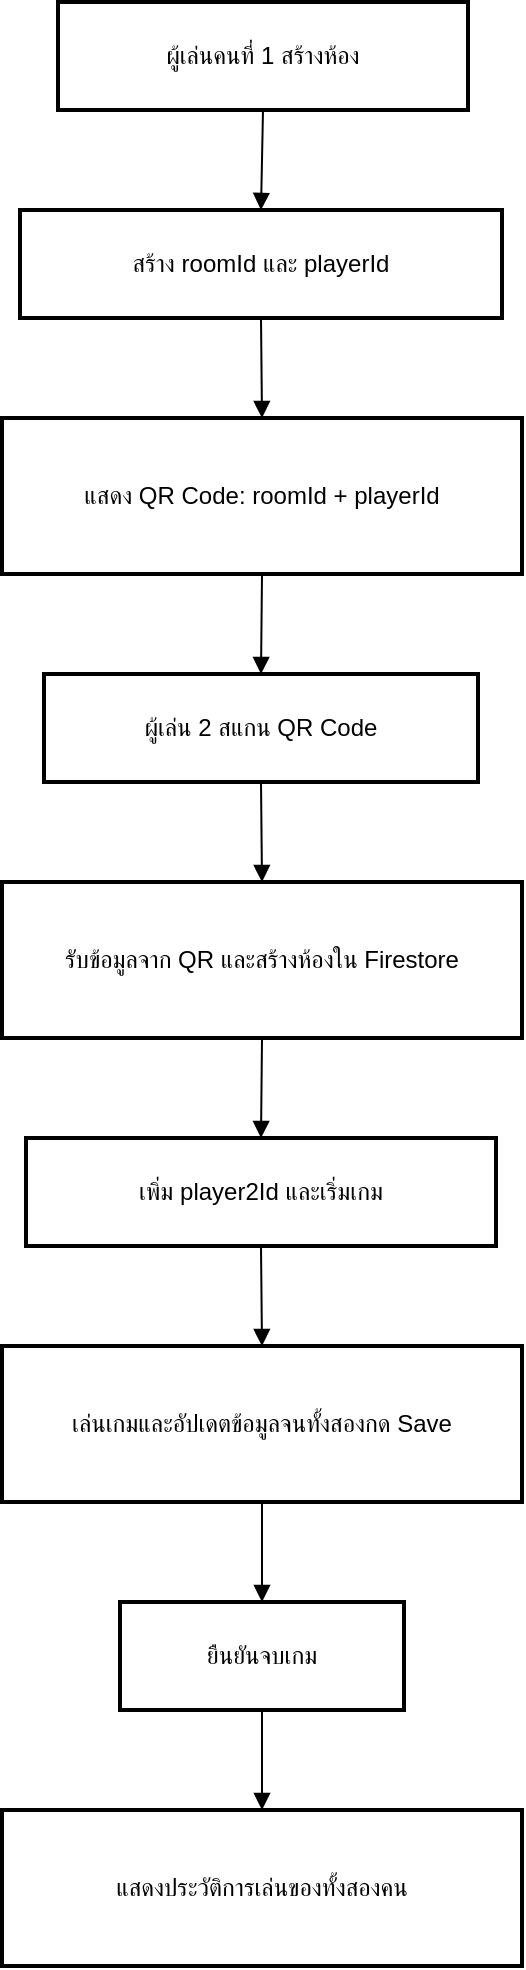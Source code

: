 <mxfile version="26.0.15">
  <diagram name="Page-1" id="9ujo2xuI9oYXNsEArW_9">
    <mxGraphModel dx="2623" dy="-1360" grid="1" gridSize="10" guides="1" tooltips="1" connect="1" arrows="1" fold="1" page="1" pageScale="1" pageWidth="850" pageHeight="1100" math="0" shadow="0">
      <root>
        <mxCell id="0" />
        <mxCell id="1" parent="0" />
        <mxCell id="a9zYbdTksKT8D-8bMN3L-53" value="ผู้เล่นคนที่ 1 สร้างห้อง" style="whiteSpace=wrap;strokeWidth=2;" vertex="1" parent="1">
          <mxGeometry x="1173" y="3359" width="205" height="54" as="geometry" />
        </mxCell>
        <mxCell id="a9zYbdTksKT8D-8bMN3L-54" value="สร้าง roomId และ playerId" style="whiteSpace=wrap;strokeWidth=2;" vertex="1" parent="1">
          <mxGeometry x="1154" y="3463" width="241" height="54" as="geometry" />
        </mxCell>
        <mxCell id="a9zYbdTksKT8D-8bMN3L-55" value="แสดง QR Code: roomId + playerId" style="whiteSpace=wrap;strokeWidth=2;" vertex="1" parent="1">
          <mxGeometry x="1145" y="3567" width="260" height="78" as="geometry" />
        </mxCell>
        <mxCell id="a9zYbdTksKT8D-8bMN3L-56" value="ผู้เล่น 2 สแกน QR Code" style="whiteSpace=wrap;strokeWidth=2;" vertex="1" parent="1">
          <mxGeometry x="1166" y="3695" width="217" height="54" as="geometry" />
        </mxCell>
        <mxCell id="a9zYbdTksKT8D-8bMN3L-57" value="รับข้อมูลจาก QR และสร้างห้องใน Firestore" style="whiteSpace=wrap;strokeWidth=2;" vertex="1" parent="1">
          <mxGeometry x="1145" y="3799" width="260" height="78" as="geometry" />
        </mxCell>
        <mxCell id="a9zYbdTksKT8D-8bMN3L-58" value="เพิ่ม player2Id และเริ่มเกม" style="whiteSpace=wrap;strokeWidth=2;" vertex="1" parent="1">
          <mxGeometry x="1157" y="3927" width="235" height="54" as="geometry" />
        </mxCell>
        <mxCell id="a9zYbdTksKT8D-8bMN3L-59" value="เล่นเกมและอัปเดตข้อมูลจนทั้งสองกด Save" style="whiteSpace=wrap;strokeWidth=2;" vertex="1" parent="1">
          <mxGeometry x="1145" y="4031" width="260" height="78" as="geometry" />
        </mxCell>
        <mxCell id="a9zYbdTksKT8D-8bMN3L-60" value="ยืนยันจบเกม" style="whiteSpace=wrap;strokeWidth=2;" vertex="1" parent="1">
          <mxGeometry x="1204" y="4159" width="142" height="54" as="geometry" />
        </mxCell>
        <mxCell id="a9zYbdTksKT8D-8bMN3L-61" value="แสดงประวัติการเล่นของทั้งสองคน" style="whiteSpace=wrap;strokeWidth=2;" vertex="1" parent="1">
          <mxGeometry x="1145" y="4263" width="260" height="78" as="geometry" />
        </mxCell>
        <mxCell id="a9zYbdTksKT8D-8bMN3L-62" value="" style="curved=1;startArrow=none;endArrow=block;exitX=0.5;exitY=1;entryX=0.5;entryY=0;rounded=0;" edge="1" parent="1" source="a9zYbdTksKT8D-8bMN3L-53" target="a9zYbdTksKT8D-8bMN3L-54">
          <mxGeometry relative="1" as="geometry">
            <Array as="points" />
          </mxGeometry>
        </mxCell>
        <mxCell id="a9zYbdTksKT8D-8bMN3L-63" value="" style="curved=1;startArrow=none;endArrow=block;exitX=0.5;exitY=1;entryX=0.5;entryY=0;rounded=0;" edge="1" parent="1" source="a9zYbdTksKT8D-8bMN3L-54" target="a9zYbdTksKT8D-8bMN3L-55">
          <mxGeometry relative="1" as="geometry">
            <Array as="points" />
          </mxGeometry>
        </mxCell>
        <mxCell id="a9zYbdTksKT8D-8bMN3L-64" value="" style="curved=1;startArrow=none;endArrow=block;exitX=0.5;exitY=1;entryX=0.5;entryY=0;rounded=0;" edge="1" parent="1" source="a9zYbdTksKT8D-8bMN3L-55" target="a9zYbdTksKT8D-8bMN3L-56">
          <mxGeometry relative="1" as="geometry">
            <Array as="points" />
          </mxGeometry>
        </mxCell>
        <mxCell id="a9zYbdTksKT8D-8bMN3L-65" value="" style="curved=1;startArrow=none;endArrow=block;exitX=0.5;exitY=1;entryX=0.5;entryY=0;rounded=0;" edge="1" parent="1" source="a9zYbdTksKT8D-8bMN3L-56" target="a9zYbdTksKT8D-8bMN3L-57">
          <mxGeometry relative="1" as="geometry">
            <Array as="points" />
          </mxGeometry>
        </mxCell>
        <mxCell id="a9zYbdTksKT8D-8bMN3L-66" value="" style="curved=1;startArrow=none;endArrow=block;exitX=0.5;exitY=1;entryX=0.5;entryY=0;rounded=0;" edge="1" parent="1" source="a9zYbdTksKT8D-8bMN3L-57" target="a9zYbdTksKT8D-8bMN3L-58">
          <mxGeometry relative="1" as="geometry">
            <Array as="points" />
          </mxGeometry>
        </mxCell>
        <mxCell id="a9zYbdTksKT8D-8bMN3L-67" value="" style="curved=1;startArrow=none;endArrow=block;exitX=0.5;exitY=1;entryX=0.5;entryY=0;rounded=0;" edge="1" parent="1" source="a9zYbdTksKT8D-8bMN3L-58" target="a9zYbdTksKT8D-8bMN3L-59">
          <mxGeometry relative="1" as="geometry">
            <Array as="points" />
          </mxGeometry>
        </mxCell>
        <mxCell id="a9zYbdTksKT8D-8bMN3L-68" value="" style="curved=1;startArrow=none;endArrow=block;exitX=0.5;exitY=1;entryX=0.5;entryY=0;rounded=0;" edge="1" parent="1" source="a9zYbdTksKT8D-8bMN3L-59" target="a9zYbdTksKT8D-8bMN3L-60">
          <mxGeometry relative="1" as="geometry">
            <Array as="points" />
          </mxGeometry>
        </mxCell>
        <mxCell id="a9zYbdTksKT8D-8bMN3L-69" value="" style="curved=1;startArrow=none;endArrow=block;exitX=0.5;exitY=1;entryX=0.5;entryY=0;rounded=0;" edge="1" parent="1" source="a9zYbdTksKT8D-8bMN3L-60" target="a9zYbdTksKT8D-8bMN3L-61">
          <mxGeometry relative="1" as="geometry">
            <Array as="points" />
          </mxGeometry>
        </mxCell>
      </root>
    </mxGraphModel>
  </diagram>
</mxfile>
